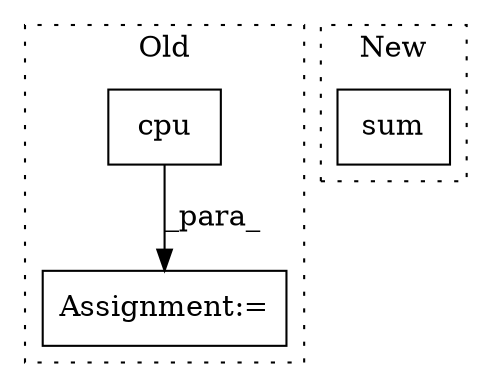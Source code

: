 digraph G {
subgraph cluster0 {
1 [label="cpu" a="32" s="3474" l="5" shape="box"];
3 [label="Assignment:=" a="7" s="4047,4122" l="53,2" shape="box"];
label = "Old";
style="dotted";
}
subgraph cluster1 {
2 [label="sum" a="32" s="4119,4165" l="4,1" shape="box"];
label = "New";
style="dotted";
}
1 -> 3 [label="_para_"];
}